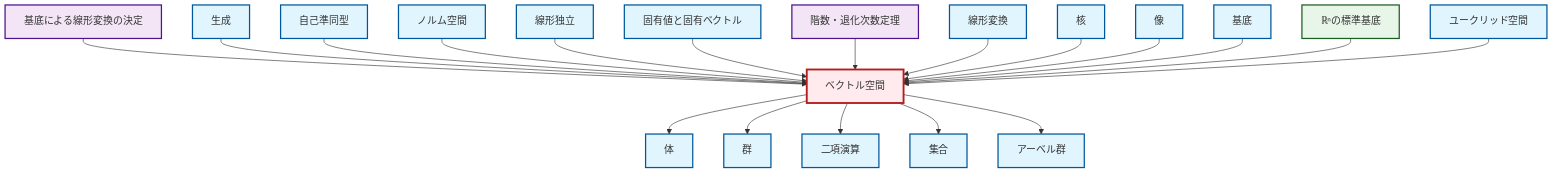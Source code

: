 graph TD
    classDef definition fill:#e1f5fe,stroke:#01579b,stroke-width:2px
    classDef theorem fill:#f3e5f5,stroke:#4a148c,stroke-width:2px
    classDef axiom fill:#fff3e0,stroke:#e65100,stroke-width:2px
    classDef example fill:#e8f5e9,stroke:#1b5e20,stroke-width:2px
    classDef current fill:#ffebee,stroke:#b71c1c,stroke-width:3px
    ex-standard-basis-rn["ℝⁿの標準基底"]:::example
    def-basis["基底"]:::definition
    def-linear-independence["線形独立"]:::definition
    def-eigenvalue-eigenvector["固有値と固有ベクトル"]:::definition
    def-endomorphism["自己準同型"]:::definition
    def-linear-transformation["線形変換"]:::definition
    def-binary-operation["二項演算"]:::definition
    def-abelian-group["アーベル群"]:::definition
    def-kernel["核"]:::definition
    def-image["像"]:::definition
    def-normed-vector-space["ノルム空間"]:::definition
    def-set["集合"]:::definition
    def-vector-space["ベクトル空間"]:::definition
    def-field["体"]:::definition
    def-group["群"]:::definition
    def-euclidean-space["ユークリッド空間"]:::definition
    thm-linear-transformation-basis["基底による線形変換の決定"]:::theorem
    def-span["生成"]:::definition
    thm-rank-nullity["階数・退化次数定理"]:::theorem
    thm-linear-transformation-basis --> def-vector-space
    def-span --> def-vector-space
    def-vector-space --> def-field
    def-vector-space --> def-group
    def-endomorphism --> def-vector-space
    def-vector-space --> def-binary-operation
    def-vector-space --> def-set
    def-normed-vector-space --> def-vector-space
    def-linear-independence --> def-vector-space
    def-eigenvalue-eigenvector --> def-vector-space
    def-vector-space --> def-abelian-group
    thm-rank-nullity --> def-vector-space
    def-linear-transformation --> def-vector-space
    def-kernel --> def-vector-space
    def-image --> def-vector-space
    def-basis --> def-vector-space
    ex-standard-basis-rn --> def-vector-space
    def-euclidean-space --> def-vector-space
    class def-vector-space current